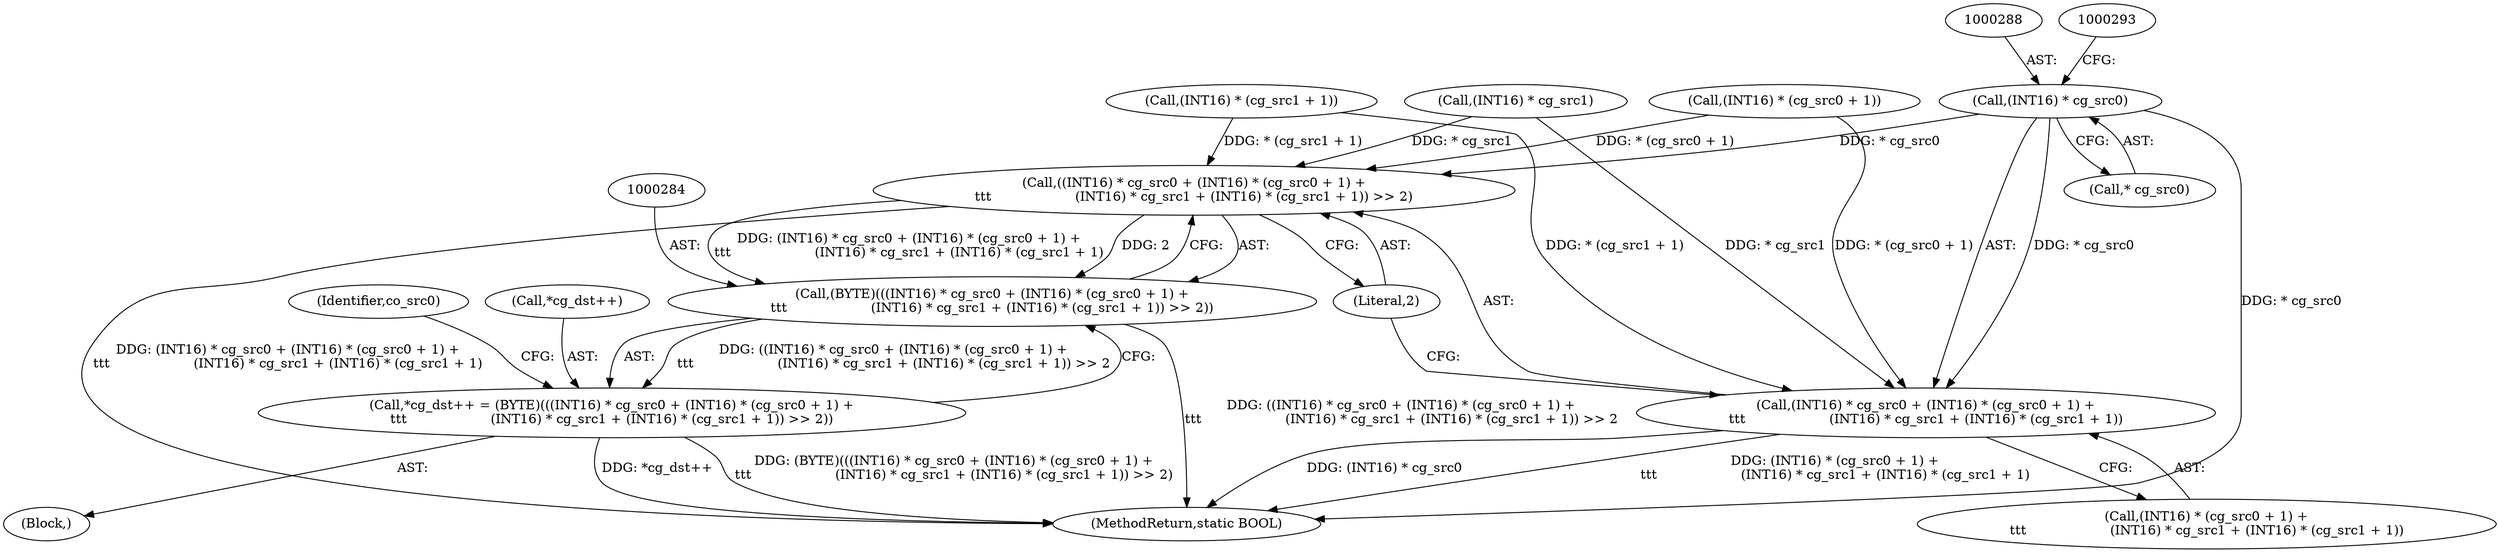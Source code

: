 digraph "0_FreeRDP_d1112c279bd1a327e8e4d0b5f371458bf2579659_6@pointer" {
"1000287" [label="(Call,(INT16) * cg_src0)"];
"1000285" [label="(Call,((INT16) * cg_src0 + (INT16) * (cg_src0 + 1) +\n\t\t\t                    (INT16) * cg_src1 + (INT16) * (cg_src1 + 1)) >> 2)"];
"1000283" [label="(Call,(BYTE)(((INT16) * cg_src0 + (INT16) * (cg_src0 + 1) +\n\t\t\t                    (INT16) * cg_src1 + (INT16) * (cg_src1 + 1)) >> 2))"];
"1000279" [label="(Call,*cg_dst++ = (BYTE)(((INT16) * cg_src0 + (INT16) * (cg_src0 + 1) +\n\t\t\t                    (INT16) * cg_src1 + (INT16) * (cg_src1 + 1)) >> 2))"];
"1000286" [label="(Call,(INT16) * cg_src0 + (INT16) * (cg_src0 + 1) +\n\t\t\t                    (INT16) * cg_src1 + (INT16) * (cg_src1 + 1))"];
"1000291" [label="(Call,(INT16) * (cg_src0 + 1) +\n\t\t\t                    (INT16) * cg_src1 + (INT16) * (cg_src1 + 1))"];
"1000280" [label="(Call,*cg_dst++)"];
"1000311" [label="(Identifier,co_src0)"];
"1000309" [label="(Literal,2)"];
"1000303" [label="(Call,(INT16) * (cg_src1 + 1))"];
"1000289" [label="(Call,* cg_src0)"];
"1000279" [label="(Call,*cg_dst++ = (BYTE)(((INT16) * cg_src0 + (INT16) * (cg_src0 + 1) +\n\t\t\t                    (INT16) * cg_src1 + (INT16) * (cg_src1 + 1)) >> 2))"];
"1000292" [label="(Call,(INT16) * (cg_src0 + 1))"];
"1000324" [label="(MethodReturn,static BOOL)"];
"1000283" [label="(Call,(BYTE)(((INT16) * cg_src0 + (INT16) * (cg_src0 + 1) +\n\t\t\t                    (INT16) * cg_src1 + (INT16) * (cg_src1 + 1)) >> 2))"];
"1000247" [label="(Block,)"];
"1000299" [label="(Call,(INT16) * cg_src1)"];
"1000285" [label="(Call,((INT16) * cg_src0 + (INT16) * (cg_src0 + 1) +\n\t\t\t                    (INT16) * cg_src1 + (INT16) * (cg_src1 + 1)) >> 2)"];
"1000287" [label="(Call,(INT16) * cg_src0)"];
"1000286" [label="(Call,(INT16) * cg_src0 + (INT16) * (cg_src0 + 1) +\n\t\t\t                    (INT16) * cg_src1 + (INT16) * (cg_src1 + 1))"];
"1000287" -> "1000286"  [label="AST: "];
"1000287" -> "1000289"  [label="CFG: "];
"1000288" -> "1000287"  [label="AST: "];
"1000289" -> "1000287"  [label="AST: "];
"1000293" -> "1000287"  [label="CFG: "];
"1000287" -> "1000324"  [label="DDG: * cg_src0"];
"1000287" -> "1000285"  [label="DDG: * cg_src0"];
"1000287" -> "1000286"  [label="DDG: * cg_src0"];
"1000285" -> "1000283"  [label="AST: "];
"1000285" -> "1000309"  [label="CFG: "];
"1000286" -> "1000285"  [label="AST: "];
"1000309" -> "1000285"  [label="AST: "];
"1000283" -> "1000285"  [label="CFG: "];
"1000285" -> "1000324"  [label="DDG: (INT16) * cg_src0 + (INT16) * (cg_src0 + 1) +\n\t\t\t                    (INT16) * cg_src1 + (INT16) * (cg_src1 + 1)"];
"1000285" -> "1000283"  [label="DDG: (INT16) * cg_src0 + (INT16) * (cg_src0 + 1) +\n\t\t\t                    (INT16) * cg_src1 + (INT16) * (cg_src1 + 1)"];
"1000285" -> "1000283"  [label="DDG: 2"];
"1000292" -> "1000285"  [label="DDG: * (cg_src0 + 1)"];
"1000299" -> "1000285"  [label="DDG: * cg_src1"];
"1000303" -> "1000285"  [label="DDG: * (cg_src1 + 1)"];
"1000283" -> "1000279"  [label="AST: "];
"1000284" -> "1000283"  [label="AST: "];
"1000279" -> "1000283"  [label="CFG: "];
"1000283" -> "1000324"  [label="DDG: ((INT16) * cg_src0 + (INT16) * (cg_src0 + 1) +\n\t\t\t                    (INT16) * cg_src1 + (INT16) * (cg_src1 + 1)) >> 2"];
"1000283" -> "1000279"  [label="DDG: ((INT16) * cg_src0 + (INT16) * (cg_src0 + 1) +\n\t\t\t                    (INT16) * cg_src1 + (INT16) * (cg_src1 + 1)) >> 2"];
"1000279" -> "1000247"  [label="AST: "];
"1000280" -> "1000279"  [label="AST: "];
"1000311" -> "1000279"  [label="CFG: "];
"1000279" -> "1000324"  [label="DDG: *cg_dst++"];
"1000279" -> "1000324"  [label="DDG: (BYTE)(((INT16) * cg_src0 + (INT16) * (cg_src0 + 1) +\n\t\t\t                    (INT16) * cg_src1 + (INT16) * (cg_src1 + 1)) >> 2)"];
"1000286" -> "1000291"  [label="CFG: "];
"1000291" -> "1000286"  [label="AST: "];
"1000309" -> "1000286"  [label="CFG: "];
"1000286" -> "1000324"  [label="DDG: (INT16) * (cg_src0 + 1) +\n\t\t\t                    (INT16) * cg_src1 + (INT16) * (cg_src1 + 1)"];
"1000286" -> "1000324"  [label="DDG: (INT16) * cg_src0"];
"1000292" -> "1000286"  [label="DDG: * (cg_src0 + 1)"];
"1000299" -> "1000286"  [label="DDG: * cg_src1"];
"1000303" -> "1000286"  [label="DDG: * (cg_src1 + 1)"];
}
